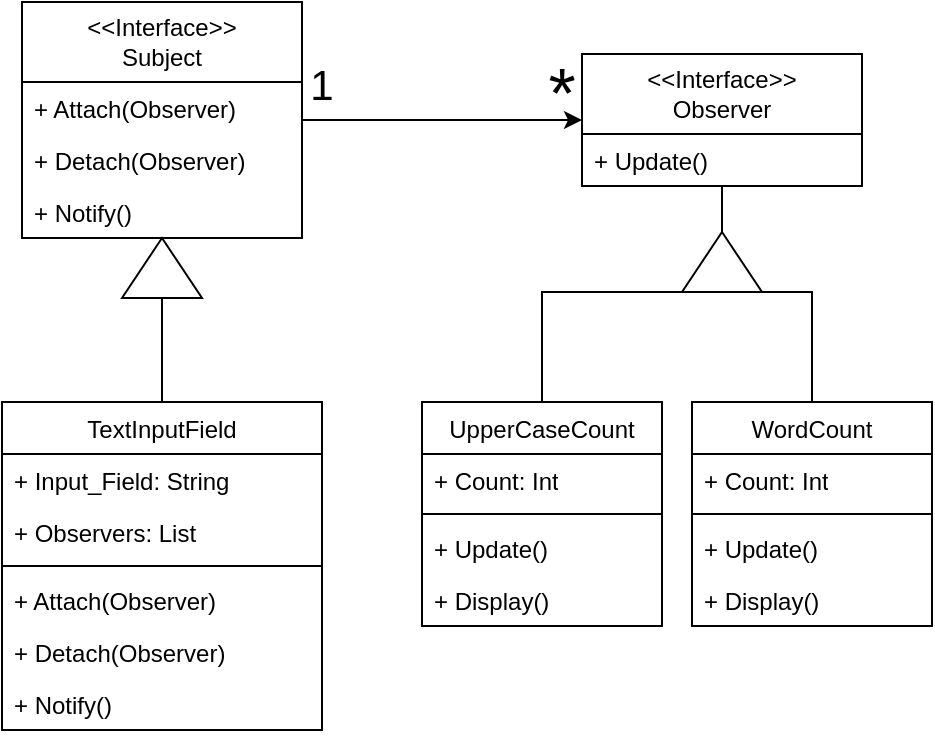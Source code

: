 <mxfile version="26.1.1">
  <diagram name="Page-1" id="M6M1n3PG2ZThQFWIiY1p">
    <mxGraphModel dx="429" dy="750" grid="1" gridSize="10" guides="1" tooltips="1" connect="1" arrows="1" fold="1" page="1" pageScale="1" pageWidth="850" pageHeight="1100" math="0" shadow="0">
      <root>
        <mxCell id="0" />
        <mxCell id="1" parent="0" />
        <mxCell id="OFK6M28kwdeZKcRMnIBn-9" style="edgeStyle=orthogonalEdgeStyle;rounded=0;orthogonalLoop=1;jettySize=auto;html=1;entryX=0;entryY=0.5;entryDx=0;entryDy=0;" edge="1" parent="1" source="OFK6M28kwdeZKcRMnIBn-1" target="OFK6M28kwdeZKcRMnIBn-5">
          <mxGeometry relative="1" as="geometry">
            <mxPoint x="410" y="90" as="targetPoint" />
          </mxGeometry>
        </mxCell>
        <mxCell id="OFK6M28kwdeZKcRMnIBn-1" value="&amp;lt;&amp;lt;Interface&amp;gt;&amp;gt;&lt;div&gt;Subject&lt;/div&gt;" style="swimlane;fontStyle=0;childLayout=stackLayout;horizontal=1;startSize=40;fillColor=none;horizontalStack=0;resizeParent=1;resizeParentMax=0;resizeLast=0;collapsible=1;marginBottom=0;whiteSpace=wrap;html=1;" vertex="1" parent="1">
          <mxGeometry x="120" y="160" width="140" height="118" as="geometry">
            <mxRectangle x="120" y="160" width="120" height="40" as="alternateBounds" />
          </mxGeometry>
        </mxCell>
        <mxCell id="OFK6M28kwdeZKcRMnIBn-2" value="+ Attach(Observer)" style="text;strokeColor=none;fillColor=none;align=left;verticalAlign=top;spacingLeft=4;spacingRight=4;overflow=hidden;rotatable=0;points=[[0,0.5],[1,0.5]];portConstraint=eastwest;whiteSpace=wrap;html=1;" vertex="1" parent="OFK6M28kwdeZKcRMnIBn-1">
          <mxGeometry y="40" width="140" height="26" as="geometry" />
        </mxCell>
        <mxCell id="OFK6M28kwdeZKcRMnIBn-3" value="+ Detach(Observer)" style="text;strokeColor=none;fillColor=none;align=left;verticalAlign=top;spacingLeft=4;spacingRight=4;overflow=hidden;rotatable=0;points=[[0,0.5],[1,0.5]];portConstraint=eastwest;whiteSpace=wrap;html=1;" vertex="1" parent="OFK6M28kwdeZKcRMnIBn-1">
          <mxGeometry y="66" width="140" height="26" as="geometry" />
        </mxCell>
        <mxCell id="OFK6M28kwdeZKcRMnIBn-4" value="+ Notify()" style="text;strokeColor=none;fillColor=none;align=left;verticalAlign=top;spacingLeft=4;spacingRight=4;overflow=hidden;rotatable=0;points=[[0,0.5],[1,0.5]];portConstraint=eastwest;whiteSpace=wrap;html=1;" vertex="1" parent="OFK6M28kwdeZKcRMnIBn-1">
          <mxGeometry y="92" width="140" height="26" as="geometry" />
        </mxCell>
        <mxCell id="OFK6M28kwdeZKcRMnIBn-5" value="&amp;lt;&amp;lt;Interface&amp;gt;&amp;gt;&lt;div&gt;Observer&lt;/div&gt;" style="swimlane;fontStyle=0;childLayout=stackLayout;horizontal=1;startSize=40;fillColor=none;horizontalStack=0;resizeParent=1;resizeParentMax=0;resizeLast=0;collapsible=1;marginBottom=0;whiteSpace=wrap;html=1;" vertex="1" parent="1">
          <mxGeometry x="400" y="186" width="140" height="66" as="geometry">
            <mxRectangle x="400" y="186" width="120" height="40" as="alternateBounds" />
          </mxGeometry>
        </mxCell>
        <mxCell id="OFK6M28kwdeZKcRMnIBn-6" value="+ Update()" style="text;strokeColor=none;fillColor=none;align=left;verticalAlign=top;spacingLeft=4;spacingRight=4;overflow=hidden;rotatable=0;points=[[0,0.5],[1,0.5]];portConstraint=eastwest;whiteSpace=wrap;html=1;" vertex="1" parent="OFK6M28kwdeZKcRMnIBn-5">
          <mxGeometry y="40" width="140" height="26" as="geometry" />
        </mxCell>
        <mxCell id="OFK6M28kwdeZKcRMnIBn-14" style="edgeStyle=orthogonalEdgeStyle;rounded=0;orthogonalLoop=1;jettySize=auto;html=1;entryX=0.5;entryY=1;entryDx=0;entryDy=0;endArrow=none;startFill=0;exitX=0.5;exitY=0;exitDx=0;exitDy=0;" edge="1" parent="1" source="OFK6M28kwdeZKcRMnIBn-16" target="OFK6M28kwdeZKcRMnIBn-1">
          <mxGeometry relative="1" as="geometry">
            <mxPoint x="190" y="310" as="targetPoint" />
            <mxPoint x="190" y="360" as="sourcePoint" />
          </mxGeometry>
        </mxCell>
        <mxCell id="OFK6M28kwdeZKcRMnIBn-15" value="" style="triangle;whiteSpace=wrap;html=1;rotation=-90;" vertex="1" parent="1">
          <mxGeometry x="175" y="273" width="30" height="40" as="geometry" />
        </mxCell>
        <mxCell id="OFK6M28kwdeZKcRMnIBn-16" value="&lt;span style=&quot;font-weight: normal;&quot;&gt;TextInputField&lt;/span&gt;" style="swimlane;fontStyle=1;align=center;verticalAlign=top;childLayout=stackLayout;horizontal=1;startSize=26;horizontalStack=0;resizeParent=1;resizeParentMax=0;resizeLast=0;collapsible=1;marginBottom=0;whiteSpace=wrap;html=1;" vertex="1" parent="1">
          <mxGeometry x="110" y="360" width="160" height="164" as="geometry" />
        </mxCell>
        <mxCell id="OFK6M28kwdeZKcRMnIBn-17" value="+ Input_Field: String&lt;div&gt;&lt;br&gt;&lt;/div&gt;" style="text;strokeColor=none;fillColor=none;align=left;verticalAlign=top;spacingLeft=4;spacingRight=4;overflow=hidden;rotatable=0;points=[[0,0.5],[1,0.5]];portConstraint=eastwest;whiteSpace=wrap;html=1;" vertex="1" parent="OFK6M28kwdeZKcRMnIBn-16">
          <mxGeometry y="26" width="160" height="26" as="geometry" />
        </mxCell>
        <mxCell id="OFK6M28kwdeZKcRMnIBn-27" value="+ Observers: List" style="text;strokeColor=none;fillColor=none;align=left;verticalAlign=top;spacingLeft=4;spacingRight=4;overflow=hidden;rotatable=0;points=[[0,0.5],[1,0.5]];portConstraint=eastwest;whiteSpace=wrap;html=1;" vertex="1" parent="OFK6M28kwdeZKcRMnIBn-16">
          <mxGeometry y="52" width="160" height="26" as="geometry" />
        </mxCell>
        <mxCell id="OFK6M28kwdeZKcRMnIBn-18" value="" style="line;strokeWidth=1;fillColor=none;align=left;verticalAlign=middle;spacingTop=-1;spacingLeft=3;spacingRight=3;rotatable=0;labelPosition=right;points=[];portConstraint=eastwest;strokeColor=inherit;" vertex="1" parent="OFK6M28kwdeZKcRMnIBn-16">
          <mxGeometry y="78" width="160" height="8" as="geometry" />
        </mxCell>
        <mxCell id="OFK6M28kwdeZKcRMnIBn-19" value="+ Attach(Observer)" style="text;strokeColor=none;fillColor=none;align=left;verticalAlign=top;spacingLeft=4;spacingRight=4;overflow=hidden;rotatable=0;points=[[0,0.5],[1,0.5]];portConstraint=eastwest;whiteSpace=wrap;html=1;" vertex="1" parent="OFK6M28kwdeZKcRMnIBn-16">
          <mxGeometry y="86" width="160" height="26" as="geometry" />
        </mxCell>
        <mxCell id="OFK6M28kwdeZKcRMnIBn-26" value="+ Detach(Observer)" style="text;strokeColor=none;fillColor=none;align=left;verticalAlign=top;spacingLeft=4;spacingRight=4;overflow=hidden;rotatable=0;points=[[0,0.5],[1,0.5]];portConstraint=eastwest;whiteSpace=wrap;html=1;" vertex="1" parent="OFK6M28kwdeZKcRMnIBn-16">
          <mxGeometry y="112" width="160" height="26" as="geometry" />
        </mxCell>
        <mxCell id="OFK6M28kwdeZKcRMnIBn-25" value="+ Notify()" style="text;strokeColor=none;fillColor=none;align=left;verticalAlign=top;spacingLeft=4;spacingRight=4;overflow=hidden;rotatable=0;points=[[0,0.5],[1,0.5]];portConstraint=eastwest;whiteSpace=wrap;html=1;" vertex="1" parent="OFK6M28kwdeZKcRMnIBn-16">
          <mxGeometry y="138" width="160" height="26" as="geometry" />
        </mxCell>
        <mxCell id="OFK6M28kwdeZKcRMnIBn-20" value="*" style="text;html=1;align=center;verticalAlign=middle;whiteSpace=wrap;rounded=0;fontSize=35;" vertex="1" parent="1">
          <mxGeometry x="380" y="190" width="20" height="30" as="geometry" />
        </mxCell>
        <mxCell id="OFK6M28kwdeZKcRMnIBn-21" value="1" style="text;html=1;align=center;verticalAlign=middle;whiteSpace=wrap;rounded=0;fontSize=21;" vertex="1" parent="1">
          <mxGeometry x="260" y="186" width="20" height="30" as="geometry" />
        </mxCell>
        <mxCell id="OFK6M28kwdeZKcRMnIBn-37" style="edgeStyle=orthogonalEdgeStyle;rounded=0;orthogonalLoop=1;jettySize=auto;html=1;entryX=0.5;entryY=1;entryDx=0;entryDy=0;endArrow=none;startFill=0;" edge="1" parent="1" source="OFK6M28kwdeZKcRMnIBn-38" target="OFK6M28kwdeZKcRMnIBn-5">
          <mxGeometry relative="1" as="geometry" />
        </mxCell>
        <mxCell id="OFK6M28kwdeZKcRMnIBn-30" value="&lt;span style=&quot;font-weight: normal;&quot;&gt;UpperCaseCount&lt;/span&gt;" style="swimlane;fontStyle=1;align=center;verticalAlign=top;childLayout=stackLayout;horizontal=1;startSize=26;horizontalStack=0;resizeParent=1;resizeParentMax=0;resizeLast=0;collapsible=1;marginBottom=0;whiteSpace=wrap;html=1;" vertex="1" parent="1">
          <mxGeometry x="320" y="360" width="120" height="112" as="geometry" />
        </mxCell>
        <mxCell id="OFK6M28kwdeZKcRMnIBn-31" value="+ Count: Int" style="text;strokeColor=none;fillColor=none;align=left;verticalAlign=top;spacingLeft=4;spacingRight=4;overflow=hidden;rotatable=0;points=[[0,0.5],[1,0.5]];portConstraint=eastwest;whiteSpace=wrap;html=1;" vertex="1" parent="OFK6M28kwdeZKcRMnIBn-30">
          <mxGeometry y="26" width="120" height="26" as="geometry" />
        </mxCell>
        <mxCell id="OFK6M28kwdeZKcRMnIBn-33" value="" style="line;strokeWidth=1;fillColor=none;align=left;verticalAlign=middle;spacingTop=-1;spacingLeft=3;spacingRight=3;rotatable=0;labelPosition=right;points=[];portConstraint=eastwest;strokeColor=inherit;" vertex="1" parent="OFK6M28kwdeZKcRMnIBn-30">
          <mxGeometry y="52" width="120" height="8" as="geometry" />
        </mxCell>
        <mxCell id="OFK6M28kwdeZKcRMnIBn-35" value="+ Update()" style="text;strokeColor=none;fillColor=none;align=left;verticalAlign=top;spacingLeft=4;spacingRight=4;overflow=hidden;rotatable=0;points=[[0,0.5],[1,0.5]];portConstraint=eastwest;whiteSpace=wrap;html=1;" vertex="1" parent="OFK6M28kwdeZKcRMnIBn-30">
          <mxGeometry y="60" width="120" height="26" as="geometry" />
        </mxCell>
        <mxCell id="OFK6M28kwdeZKcRMnIBn-36" value="+ Display()" style="text;strokeColor=none;fillColor=none;align=left;verticalAlign=top;spacingLeft=4;spacingRight=4;overflow=hidden;rotatable=0;points=[[0,0.5],[1,0.5]];portConstraint=eastwest;whiteSpace=wrap;html=1;" vertex="1" parent="OFK6M28kwdeZKcRMnIBn-30">
          <mxGeometry y="86" width="120" height="26" as="geometry" />
        </mxCell>
        <mxCell id="OFK6M28kwdeZKcRMnIBn-40" value="" style="edgeStyle=orthogonalEdgeStyle;rounded=0;orthogonalLoop=1;jettySize=auto;html=1;entryX=0;entryY=0.5;entryDx=0;entryDy=0;endArrow=none;startFill=0;exitX=0.5;exitY=0;exitDx=0;exitDy=0;" edge="1" parent="1" source="OFK6M28kwdeZKcRMnIBn-30" target="OFK6M28kwdeZKcRMnIBn-38">
          <mxGeometry relative="1" as="geometry">
            <mxPoint x="400" y="360" as="sourcePoint" />
            <mxPoint x="470" y="252" as="targetPoint" />
            <Array as="points">
              <mxPoint x="380" y="305" />
            </Array>
          </mxGeometry>
        </mxCell>
        <mxCell id="OFK6M28kwdeZKcRMnIBn-38" value="" style="triangle;whiteSpace=wrap;html=1;rotation=-90;" vertex="1" parent="1">
          <mxGeometry x="455" y="270" width="30" height="40" as="geometry" />
        </mxCell>
        <mxCell id="OFK6M28kwdeZKcRMnIBn-46" style="edgeStyle=orthogonalEdgeStyle;rounded=0;orthogonalLoop=1;jettySize=auto;html=1;entryX=0;entryY=0.5;entryDx=0;entryDy=0;endArrow=none;startFill=0;" edge="1" parent="1" source="OFK6M28kwdeZKcRMnIBn-41" target="OFK6M28kwdeZKcRMnIBn-38">
          <mxGeometry relative="1" as="geometry">
            <Array as="points">
              <mxPoint x="515" y="305" />
            </Array>
          </mxGeometry>
        </mxCell>
        <mxCell id="OFK6M28kwdeZKcRMnIBn-41" value="&lt;span style=&quot;font-weight: normal;&quot;&gt;WordCount&lt;/span&gt;" style="swimlane;fontStyle=1;align=center;verticalAlign=top;childLayout=stackLayout;horizontal=1;startSize=26;horizontalStack=0;resizeParent=1;resizeParentMax=0;resizeLast=0;collapsible=1;marginBottom=0;whiteSpace=wrap;html=1;" vertex="1" parent="1">
          <mxGeometry x="455" y="360" width="120" height="112" as="geometry" />
        </mxCell>
        <mxCell id="OFK6M28kwdeZKcRMnIBn-42" value="+ Count: Int" style="text;strokeColor=none;fillColor=none;align=left;verticalAlign=top;spacingLeft=4;spacingRight=4;overflow=hidden;rotatable=0;points=[[0,0.5],[1,0.5]];portConstraint=eastwest;whiteSpace=wrap;html=1;" vertex="1" parent="OFK6M28kwdeZKcRMnIBn-41">
          <mxGeometry y="26" width="120" height="26" as="geometry" />
        </mxCell>
        <mxCell id="OFK6M28kwdeZKcRMnIBn-43" value="" style="line;strokeWidth=1;fillColor=none;align=left;verticalAlign=middle;spacingTop=-1;spacingLeft=3;spacingRight=3;rotatable=0;labelPosition=right;points=[];portConstraint=eastwest;strokeColor=inherit;" vertex="1" parent="OFK6M28kwdeZKcRMnIBn-41">
          <mxGeometry y="52" width="120" height="8" as="geometry" />
        </mxCell>
        <mxCell id="OFK6M28kwdeZKcRMnIBn-44" value="+ Update()" style="text;strokeColor=none;fillColor=none;align=left;verticalAlign=top;spacingLeft=4;spacingRight=4;overflow=hidden;rotatable=0;points=[[0,0.5],[1,0.5]];portConstraint=eastwest;whiteSpace=wrap;html=1;" vertex="1" parent="OFK6M28kwdeZKcRMnIBn-41">
          <mxGeometry y="60" width="120" height="26" as="geometry" />
        </mxCell>
        <mxCell id="OFK6M28kwdeZKcRMnIBn-45" value="+ Display()" style="text;strokeColor=none;fillColor=none;align=left;verticalAlign=top;spacingLeft=4;spacingRight=4;overflow=hidden;rotatable=0;points=[[0,0.5],[1,0.5]];portConstraint=eastwest;whiteSpace=wrap;html=1;" vertex="1" parent="OFK6M28kwdeZKcRMnIBn-41">
          <mxGeometry y="86" width="120" height="26" as="geometry" />
        </mxCell>
      </root>
    </mxGraphModel>
  </diagram>
</mxfile>
